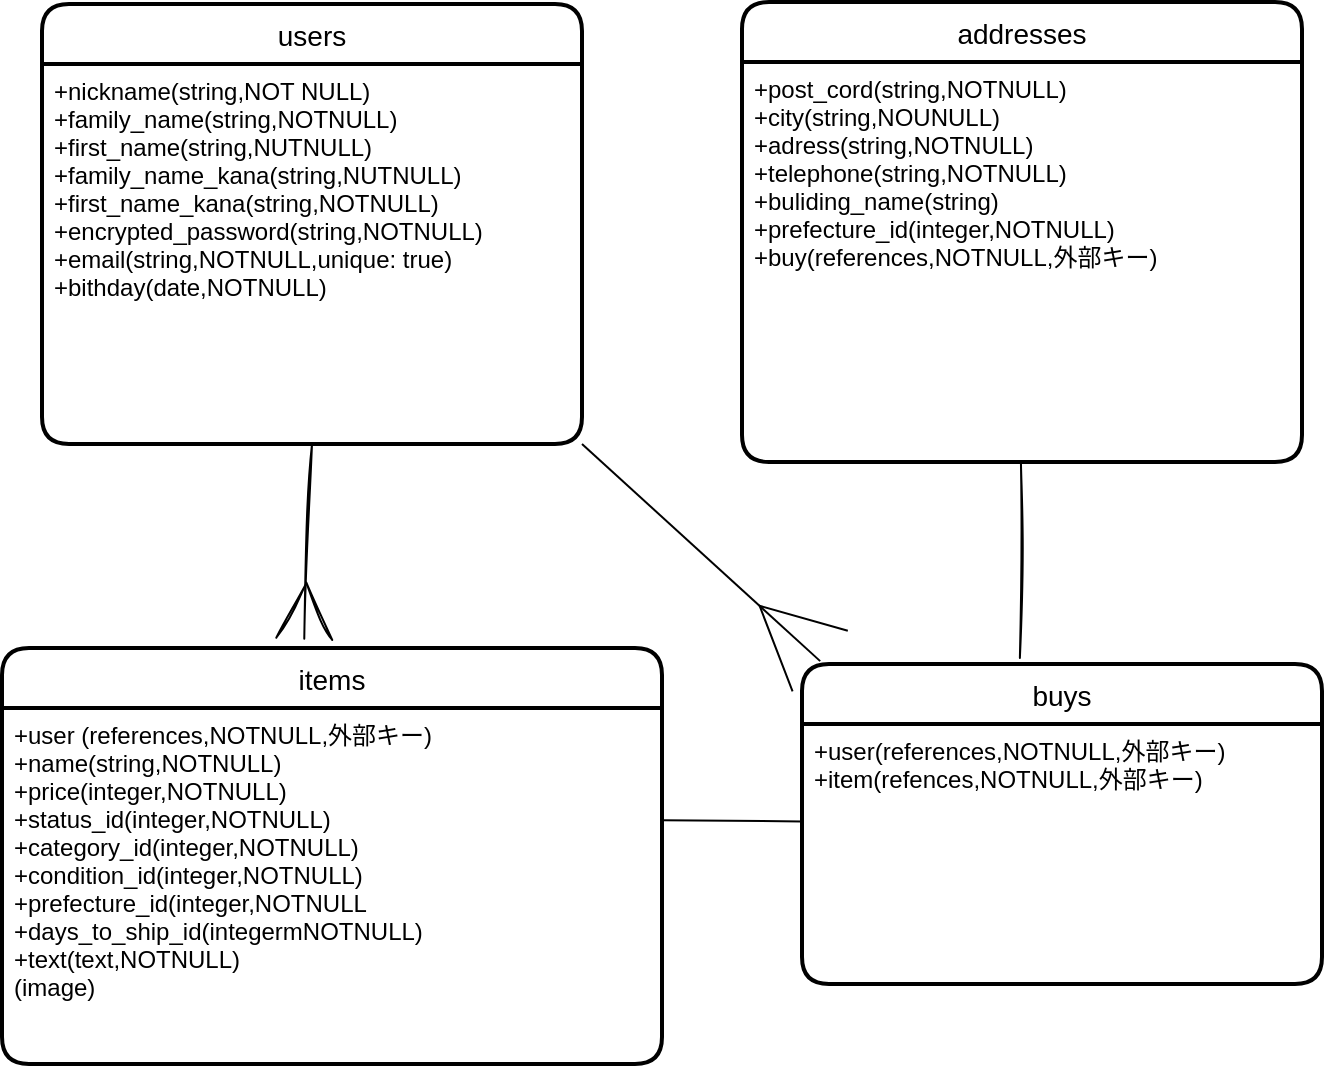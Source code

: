 <mxfile>
    <diagram id="ZettP8FchyofibpzeMIi" name="ページ1">
        <mxGraphModel dx="650" dy="520" grid="1" gridSize="10" guides="1" tooltips="1" connect="1" arrows="1" fold="1" page="1" pageScale="1" pageWidth="827" pageHeight="1169" math="0" shadow="0">
            <root>
                <mxCell id="0"/>
                <mxCell id="1" parent="0"/>
                <mxCell id="46" value="users" style="swimlane;childLayout=stackLayout;horizontal=1;startSize=30;horizontalStack=0;rounded=1;fontSize=14;fontStyle=0;strokeWidth=2;resizeParent=0;resizeLast=1;shadow=0;dashed=0;align=center;" parent="1" vertex="1">
                    <mxGeometry x="50" y="20" width="270" height="220" as="geometry"/>
                </mxCell>
                <mxCell id="47" value="+nickname(string,NOT NULL)&#10;+family_name(string,NOTNULL)&#10;+first_name(string,NUTNULL)&#10;+family_name_kana(string,NUTNULL)&#10;+first_name_kana(string,NOTNULL)&#10;+encrypted_password(string,NOTNULL)&#10;+email(string,NOTNULL,unique: true)&#10;+bithday(date,NOTNULL)" style="align=left;strokeColor=none;fillColor=none;spacingLeft=4;fontSize=12;verticalAlign=top;resizable=0;rotatable=0;part=1;" parent="46" vertex="1">
                    <mxGeometry y="30" width="270" height="190" as="geometry"/>
                </mxCell>
                <mxCell id="70" style="edgeStyle=none;html=1;entryX=1;entryY=0.315;entryDx=0;entryDy=0;entryPerimeter=0;endArrow=none;endFill=0;" parent="1" source="49" target="52" edge="1">
                    <mxGeometry relative="1" as="geometry"/>
                </mxCell>
                <mxCell id="49" value="buys" style="swimlane;childLayout=stackLayout;horizontal=1;startSize=30;horizontalStack=0;rounded=1;fontSize=14;fontStyle=0;strokeWidth=2;resizeParent=0;resizeLast=1;shadow=0;dashed=0;align=center;" parent="1" vertex="1">
                    <mxGeometry x="430" y="350" width="260" height="160" as="geometry"/>
                </mxCell>
                <mxCell id="50" value="+user(references,NOTNULL,外部キー)&#10;+item(refences,NOTNULL,外部キー)" style="align=left;strokeColor=none;fillColor=none;spacingLeft=4;fontSize=12;verticalAlign=top;resizable=0;rotatable=0;part=1;" parent="49" vertex="1">
                    <mxGeometry y="30" width="260" height="130" as="geometry"/>
                </mxCell>
                <mxCell id="51" value="items" style="swimlane;childLayout=stackLayout;horizontal=1;startSize=30;horizontalStack=0;rounded=1;fontSize=14;fontStyle=0;strokeWidth=2;resizeParent=0;resizeLast=1;shadow=0;dashed=0;align=center;" parent="1" vertex="1">
                    <mxGeometry x="30" y="342" width="330" height="208" as="geometry"/>
                </mxCell>
                <mxCell id="52" value="+user (references,NOTNULL,外部キー)&#10;+name(string,NOTNULL)&#10;+price(integer,NOTNULL)&#10;+status_id(integer,NOTNULL)&#10;+category_id(integer,NOTNULL)&#10;+condition_id(integer,NOTNULL)&#10;+prefecture_id(integer,NOTNULL&#10;+days_to_ship_id(integermNOTNULL)&#10;+text(text,NOTNULL)&#10;(image)" style="align=left;strokeColor=none;fillColor=none;spacingLeft=4;fontSize=12;verticalAlign=top;resizable=0;rotatable=0;part=1;" parent="51" vertex="1">
                    <mxGeometry y="30" width="330" height="178" as="geometry"/>
                </mxCell>
                <mxCell id="53" value="addresses" style="swimlane;childLayout=stackLayout;horizontal=1;startSize=30;horizontalStack=0;rounded=1;fontSize=14;fontStyle=0;strokeWidth=2;resizeParent=0;resizeLast=1;shadow=0;dashed=0;align=center;" parent="1" vertex="1">
                    <mxGeometry x="400" y="19" width="280" height="230" as="geometry"/>
                </mxCell>
                <mxCell id="54" value="+post_cord(string,NOTNULL)&#10;+city(string,NOUNULL)&#10;+adress(string,NOTNULL)&#10;+telephone(string,NOTNULL)&#10;+buliding_name(string)&#10;+prefecture_id(integer,NOTNULL)&#10;+buy(references,NOTNULL,外部キー)" style="align=left;strokeColor=none;fillColor=none;spacingLeft=4;fontSize=12;verticalAlign=top;resizable=0;rotatable=0;part=1;" parent="53" vertex="1">
                    <mxGeometry y="30" width="280" height="200" as="geometry"/>
                </mxCell>
                <mxCell id="65" style="edgeStyle=none;sketch=1;html=1;exitX=0.5;exitY=1;exitDx=0;exitDy=0;entryX=0.458;entryY=-0.022;entryDx=0;entryDy=0;entryPerimeter=0;endArrow=ERmany;endFill=0;startSize=6;endSize=26;" parent="1" source="47" target="51" edge="1">
                    <mxGeometry relative="1" as="geometry"/>
                </mxCell>
                <mxCell id="67" style="edgeStyle=none;sketch=1;html=1;entryX=0.419;entryY=-0.019;entryDx=0;entryDy=0;entryPerimeter=0;endArrow=none;endFill=0;startSize=6;endSize=26;" parent="1" source="54" target="49" edge="1">
                    <mxGeometry relative="1" as="geometry"/>
                </mxCell>
                <mxCell id="71" style="edgeStyle=none;html=1;exitX=1;exitY=1;exitDx=0;exitDy=0;entryX=0.035;entryY=-0.009;entryDx=0;entryDy=0;entryPerimeter=0;endArrow=ERmany;endFill=0;strokeWidth=1;endSize=39;" parent="1" source="47" target="49" edge="1">
                    <mxGeometry relative="1" as="geometry"/>
                </mxCell>
            </root>
        </mxGraphModel>
    </diagram>
</mxfile>